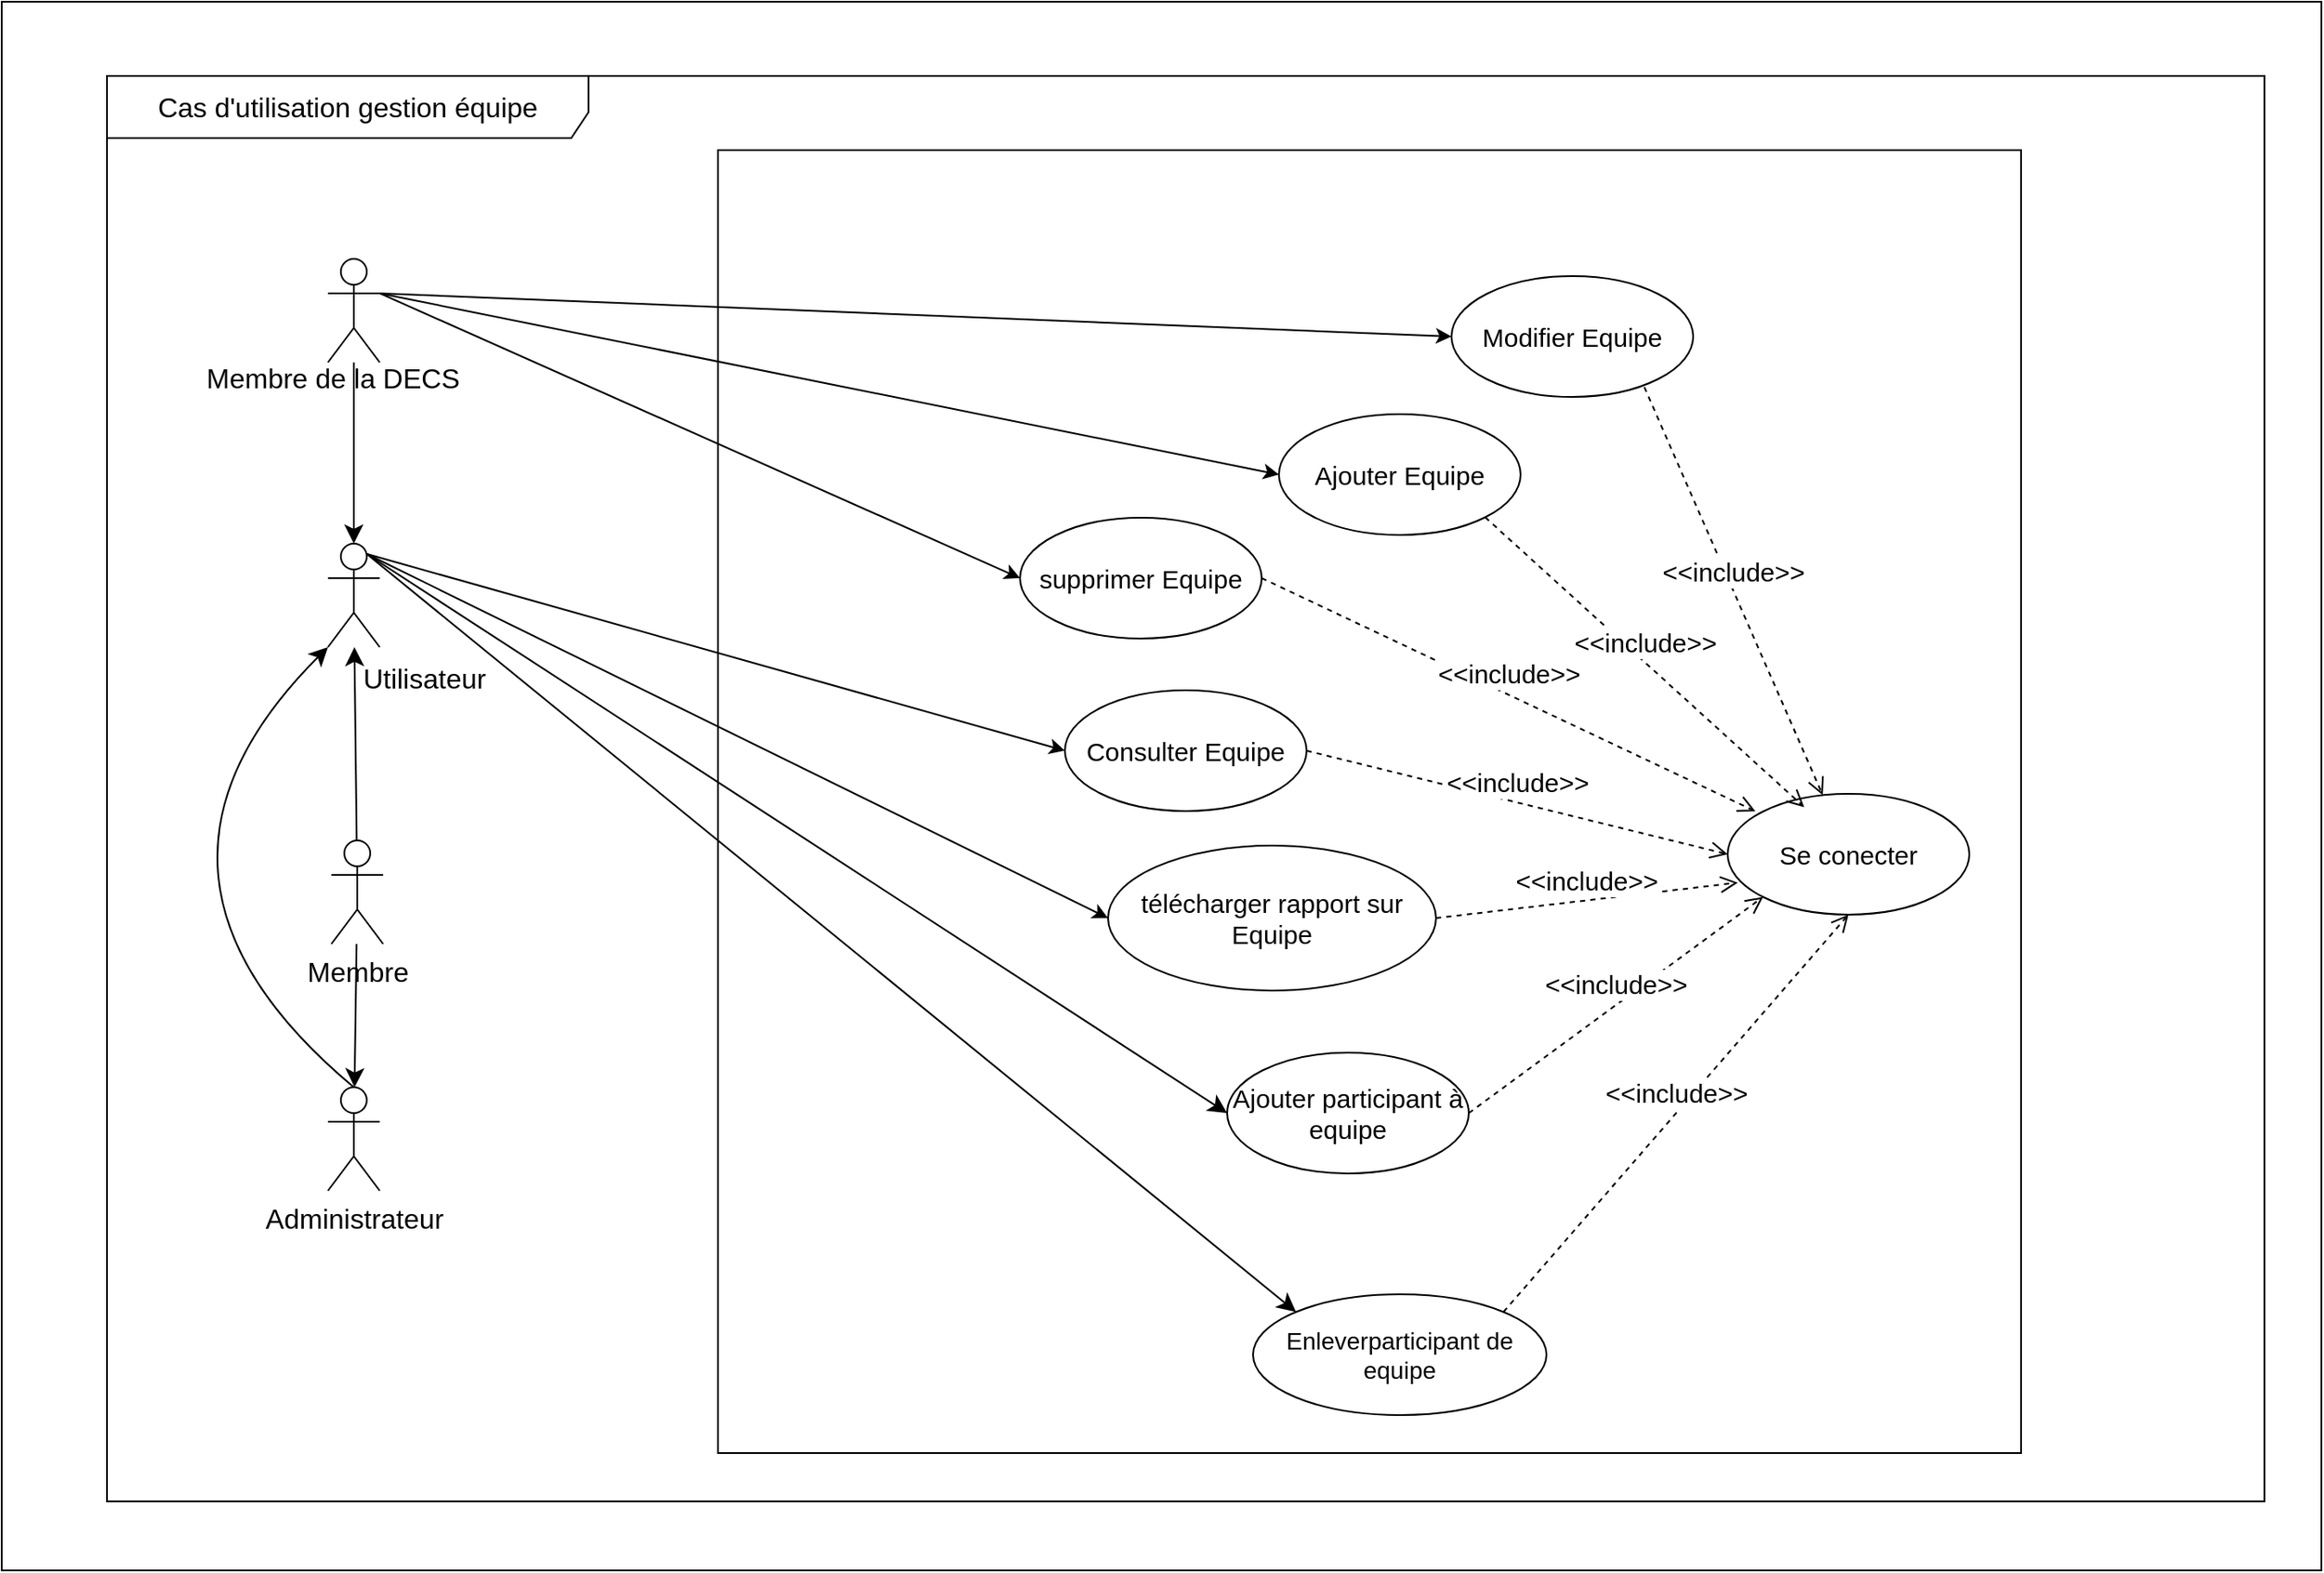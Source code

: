 <mxfile version="24.8.3">
  <diagram name="Page-1" id="KTxAUgvPdfuoOStK3KRO">
    <mxGraphModel dx="4557" dy="5350" grid="1" gridSize="10" guides="1" tooltips="1" connect="1" arrows="1" fold="1" page="1" pageScale="1" pageWidth="3300" pageHeight="4681" math="0" shadow="0">
      <root>
        <mxCell id="0" />
        <mxCell id="1" parent="0" />
        <mxCell id="KnkK7DIoWYK5DNCra6GS-11" value="" style="rounded=0;whiteSpace=wrap;html=1;" vertex="1" parent="1">
          <mxGeometry x="-170" y="-79" width="1344" height="909" as="geometry" />
        </mxCell>
        <mxCell id="KnkK7DIoWYK5DNCra6GS-12" value="" style="whiteSpace=wrap;html=1;aspect=fixed;" vertex="1" parent="1">
          <mxGeometry x="245" y="7" width="755" height="755" as="geometry" />
        </mxCell>
        <mxCell id="KnkK7DIoWYK5DNCra6GS-13" style="edgeStyle=none;curved=1;rounded=0;orthogonalLoop=1;jettySize=auto;html=1;fontSize=12;startSize=8;endSize=8;" edge="1" parent="1" source="KnkK7DIoWYK5DNCra6GS-16" target="KnkK7DIoWYK5DNCra6GS-17">
          <mxGeometry relative="1" as="geometry" />
        </mxCell>
        <mxCell id="KnkK7DIoWYK5DNCra6GS-14" value="" style="edgeStyle=none;curved=1;rounded=0;orthogonalLoop=1;jettySize=auto;html=1;fontSize=12;startSize=8;endSize=8;" edge="1" parent="1" source="KnkK7DIoWYK5DNCra6GS-16" target="KnkK7DIoWYK5DNCra6GS-19">
          <mxGeometry relative="1" as="geometry" />
        </mxCell>
        <mxCell id="KnkK7DIoWYK5DNCra6GS-15" style="edgeStyle=none;curved=1;rounded=0;orthogonalLoop=1;jettySize=auto;html=1;entryX=0;entryY=0.5;entryDx=0;entryDy=0;fontSize=12;startSize=8;endSize=8;exitX=0.75;exitY=0.1;exitDx=0;exitDy=0;exitPerimeter=0;" edge="1" parent="1" source="KnkK7DIoWYK5DNCra6GS-17" target="KnkK7DIoWYK5DNCra6GS-40">
          <mxGeometry relative="1" as="geometry" />
        </mxCell>
        <mxCell id="KnkK7DIoWYK5DNCra6GS-16" value="&lt;font style=&quot;font-size: 16px;&quot;&gt;Membre&lt;/font&gt;" style="shape=umlActor;verticalLabelPosition=bottom;verticalAlign=top;html=1;outlineConnect=0;" vertex="1" parent="1">
          <mxGeometry x="21" y="407" width="30" height="60" as="geometry" />
        </mxCell>
        <mxCell id="KnkK7DIoWYK5DNCra6GS-17" value="" style="shape=umlActor;verticalLabelPosition=bottom;verticalAlign=top;html=1;outlineConnect=0;" vertex="1" parent="1">
          <mxGeometry x="19" y="235" width="30" height="60" as="geometry" />
        </mxCell>
        <mxCell id="KnkK7DIoWYK5DNCra6GS-18" style="edgeStyle=none;curved=1;rounded=0;orthogonalLoop=1;jettySize=auto;html=1;fontSize=12;startSize=8;endSize=8;exitX=0.5;exitY=0;exitDx=0;exitDy=0;exitPerimeter=0;entryX=0;entryY=1;entryDx=0;entryDy=0;entryPerimeter=0;" edge="1" parent="1" source="KnkK7DIoWYK5DNCra6GS-19" target="KnkK7DIoWYK5DNCra6GS-17">
          <mxGeometry relative="1" as="geometry">
            <mxPoint x="37" y="297" as="targetPoint" />
            <mxPoint x="-33" y="550" as="sourcePoint" />
            <Array as="points">
              <mxPoint x="-113" y="427" />
            </Array>
          </mxGeometry>
        </mxCell>
        <mxCell id="KnkK7DIoWYK5DNCra6GS-19" value="&lt;font style=&quot;font-size: 16px;&quot;&gt;Administrateur&lt;/font&gt;" style="shape=umlActor;verticalLabelPosition=bottom;verticalAlign=top;html=1;outlineConnect=0;" vertex="1" parent="1">
          <mxGeometry x="19" y="550" width="30" height="60" as="geometry" />
        </mxCell>
        <mxCell id="KnkK7DIoWYK5DNCra6GS-21" value="" style="shape=umlActor;verticalLabelPosition=bottom;verticalAlign=top;html=1;outlineConnect=0;" vertex="1" parent="1">
          <mxGeometry x="19" y="70" width="30" height="60" as="geometry" />
        </mxCell>
        <mxCell id="KnkK7DIoWYK5DNCra6GS-22" style="edgeStyle=none;curved=1;rounded=0;orthogonalLoop=1;jettySize=auto;html=1;entryX=0.5;entryY=0;entryDx=0;entryDy=0;entryPerimeter=0;fontSize=12;startSize=8;endSize=8;" edge="1" parent="1" source="KnkK7DIoWYK5DNCra6GS-21" target="KnkK7DIoWYK5DNCra6GS-17">
          <mxGeometry relative="1" as="geometry" />
        </mxCell>
        <mxCell id="KnkK7DIoWYK5DNCra6GS-23" value="Utilisateur" style="text;html=1;align=center;verticalAlign=middle;whiteSpace=wrap;rounded=0;fontSize=16;" vertex="1" parent="1">
          <mxGeometry x="45" y="298" width="60" height="30" as="geometry" />
        </mxCell>
        <mxCell id="KnkK7DIoWYK5DNCra6GS-25" style="edgeStyle=none;curved=1;rounded=0;orthogonalLoop=1;jettySize=auto;html=1;entryX=0;entryY=0;entryDx=0;entryDy=0;fontSize=12;startSize=8;endSize=8;exitX=0.75;exitY=0.1;exitDx=0;exitDy=0;exitPerimeter=0;" edge="1" parent="1" source="KnkK7DIoWYK5DNCra6GS-17" target="KnkK7DIoWYK5DNCra6GS-41">
          <mxGeometry relative="1" as="geometry" />
        </mxCell>
        <mxCell id="KnkK7DIoWYK5DNCra6GS-28" value="&lt;font style=&quot;font-size: 16px;&quot;&gt;Cas d&#39;utilisation gestion équipe&lt;/font&gt;" style="shape=umlFrame;whiteSpace=wrap;html=1;pointerEvents=0;recursiveResize=0;container=1;collapsible=0;width=279;height=36;" vertex="1" parent="1">
          <mxGeometry x="-109" y="-36" width="1250" height="826" as="geometry" />
        </mxCell>
        <mxCell id="KnkK7DIoWYK5DNCra6GS-29" value="Membre de la DECS" style="text;html=1;align=center;verticalAlign=middle;whiteSpace=wrap;rounded=0;fontSize=16;" vertex="1" parent="KnkK7DIoWYK5DNCra6GS-28">
          <mxGeometry x="51" y="160" width="160" height="30" as="geometry" />
        </mxCell>
        <mxCell id="KnkK7DIoWYK5DNCra6GS-32" value="&lt;font style=&quot;font-size: 15px;&quot;&gt;Consulter Equipe&lt;/font&gt;" style="ellipse;whiteSpace=wrap;html=1;" vertex="1" parent="KnkK7DIoWYK5DNCra6GS-28">
          <mxGeometry x="555" y="356" width="140" height="70" as="geometry" />
        </mxCell>
        <mxCell id="KnkK7DIoWYK5DNCra6GS-31" value="&lt;font style=&quot;font-size: 15px;&quot;&gt;supprimer Equipe&lt;/font&gt;" style="ellipse;whiteSpace=wrap;html=1;" vertex="1" parent="KnkK7DIoWYK5DNCra6GS-28">
          <mxGeometry x="529" y="256" width="140" height="70" as="geometry" />
        </mxCell>
        <mxCell id="KnkK7DIoWYK5DNCra6GS-48" value="&lt;font style=&quot;font-size: 15px;&quot;&gt;télécharger rapport sur Equipe&lt;/font&gt;" style="ellipse;whiteSpace=wrap;html=1;" vertex="1" parent="KnkK7DIoWYK5DNCra6GS-28">
          <mxGeometry x="580" y="446" width="190" height="84" as="geometry" />
        </mxCell>
        <mxCell id="KnkK7DIoWYK5DNCra6GS-30" value="&lt;font style=&quot;font-size: 15px;&quot;&gt;Se conecter&lt;/font&gt;" style="ellipse;whiteSpace=wrap;html=1;" vertex="1" parent="1">
          <mxGeometry x="830" y="380" width="140" height="70" as="geometry" />
        </mxCell>
        <mxCell id="KnkK7DIoWYK5DNCra6GS-33" value="&lt;font style=&quot;font-size: 15px;&quot;&gt;Modifier Equipe&lt;/font&gt;" style="ellipse;whiteSpace=wrap;html=1;" vertex="1" parent="1">
          <mxGeometry x="670" y="80" width="140" height="70" as="geometry" />
        </mxCell>
        <mxCell id="KnkK7DIoWYK5DNCra6GS-34" value="&lt;font style=&quot;font-size: 15px;&quot;&gt;Ajouter Equipe&lt;/font&gt;" style="ellipse;whiteSpace=wrap;html=1;" vertex="1" parent="1">
          <mxGeometry x="570" y="160" width="140" height="70" as="geometry" />
        </mxCell>
        <mxCell id="KnkK7DIoWYK5DNCra6GS-36" value="" style="endArrow=classic;html=1;rounded=0;exitX=1;exitY=0.333;exitDx=0;exitDy=0;exitPerimeter=0;entryX=0;entryY=0.5;entryDx=0;entryDy=0;" edge="1" parent="1" source="KnkK7DIoWYK5DNCra6GS-21" target="KnkK7DIoWYK5DNCra6GS-33">
          <mxGeometry width="50" height="50" relative="1" as="geometry">
            <mxPoint x="380" y="310" as="sourcePoint" />
            <mxPoint x="430" y="260" as="targetPoint" />
          </mxGeometry>
        </mxCell>
        <mxCell id="KnkK7DIoWYK5DNCra6GS-37" value="" style="endArrow=classic;html=1;rounded=0;exitX=1;exitY=0.333;exitDx=0;exitDy=0;exitPerimeter=0;entryX=0;entryY=0.5;entryDx=0;entryDy=0;" edge="1" parent="1" source="KnkK7DIoWYK5DNCra6GS-21" target="KnkK7DIoWYK5DNCra6GS-34">
          <mxGeometry width="50" height="50" relative="1" as="geometry">
            <mxPoint x="370" y="310" as="sourcePoint" />
            <mxPoint x="420" y="260" as="targetPoint" />
          </mxGeometry>
        </mxCell>
        <mxCell id="KnkK7DIoWYK5DNCra6GS-38" value="" style="endArrow=classic;html=1;rounded=0;exitX=0.75;exitY=0.1;exitDx=0;exitDy=0;exitPerimeter=0;entryX=0;entryY=0.5;entryDx=0;entryDy=0;" edge="1" parent="1" source="KnkK7DIoWYK5DNCra6GS-17" target="KnkK7DIoWYK5DNCra6GS-32">
          <mxGeometry width="50" height="50" relative="1" as="geometry">
            <mxPoint x="390" y="310" as="sourcePoint" />
            <mxPoint x="440" y="260" as="targetPoint" />
          </mxGeometry>
        </mxCell>
        <mxCell id="KnkK7DIoWYK5DNCra6GS-39" value="" style="endArrow=classic;html=1;rounded=0;exitX=1;exitY=0.333;exitDx=0;exitDy=0;exitPerimeter=0;entryX=0;entryY=0.5;entryDx=0;entryDy=0;" edge="1" parent="1" source="KnkK7DIoWYK5DNCra6GS-21" target="KnkK7DIoWYK5DNCra6GS-31">
          <mxGeometry width="50" height="50" relative="1" as="geometry">
            <mxPoint x="350" y="320" as="sourcePoint" />
            <mxPoint x="400" y="270" as="targetPoint" />
          </mxGeometry>
        </mxCell>
        <mxCell id="KnkK7DIoWYK5DNCra6GS-40" value="&lt;font style=&quot;font-size: 15px;&quot;&gt;Ajouter participant à equipe&lt;/font&gt;" style="ellipse;whiteSpace=wrap;html=1;" vertex="1" parent="1">
          <mxGeometry x="540" y="530" width="140" height="70" as="geometry" />
        </mxCell>
        <mxCell id="KnkK7DIoWYK5DNCra6GS-41" value="&lt;font style=&quot;font-size: 14px;&quot;&gt;Enleverparticipant de equipe&lt;/font&gt;" style="ellipse;whiteSpace=wrap;html=1;" vertex="1" parent="1">
          <mxGeometry x="555" y="670" width="170" height="70" as="geometry" />
        </mxCell>
        <mxCell id="KnkK7DIoWYK5DNCra6GS-42" value="&lt;font style=&quot;font-size: 15px;&quot;&gt;&amp;lt;&amp;lt;include&amp;gt;&amp;gt;&lt;/font&gt;" style="html=1;verticalAlign=bottom;endArrow=open;dashed=1;endSize=8;curved=0;rounded=0;exitX=1;exitY=1;exitDx=0;exitDy=0;entryX=0.317;entryY=0.11;entryDx=0;entryDy=0;entryPerimeter=0;" edge="1" parent="1" source="KnkK7DIoWYK5DNCra6GS-34" target="KnkK7DIoWYK5DNCra6GS-30">
          <mxGeometry relative="1" as="geometry">
            <mxPoint x="570" y="280" as="sourcePoint" />
            <mxPoint x="490" y="280" as="targetPoint" />
          </mxGeometry>
        </mxCell>
        <mxCell id="KnkK7DIoWYK5DNCra6GS-43" value="&lt;font style=&quot;font-size: 15px;&quot;&gt;&amp;lt;&amp;lt;include&amp;gt;&amp;gt;&lt;/font&gt;" style="html=1;verticalAlign=bottom;endArrow=open;dashed=1;endSize=8;curved=0;rounded=0;exitX=0.798;exitY=0.919;exitDx=0;exitDy=0;exitPerimeter=0;" edge="1" parent="1" source="KnkK7DIoWYK5DNCra6GS-33" target="KnkK7DIoWYK5DNCra6GS-30">
          <mxGeometry relative="1" as="geometry">
            <mxPoint x="570" y="280" as="sourcePoint" />
            <mxPoint x="490" y="280" as="targetPoint" />
          </mxGeometry>
        </mxCell>
        <mxCell id="KnkK7DIoWYK5DNCra6GS-44" value="&lt;font style=&quot;font-size: 15px;&quot;&gt;&amp;lt;&amp;lt;include&amp;gt;&amp;gt;&lt;/font&gt;" style="html=1;verticalAlign=bottom;endArrow=open;dashed=1;endSize=8;curved=0;rounded=0;entryX=0.115;entryY=0.145;entryDx=0;entryDy=0;entryPerimeter=0;exitX=1;exitY=0.5;exitDx=0;exitDy=0;" edge="1" parent="1" source="KnkK7DIoWYK5DNCra6GS-31" target="KnkK7DIoWYK5DNCra6GS-30">
          <mxGeometry relative="1" as="geometry">
            <mxPoint x="680" y="300" as="sourcePoint" />
            <mxPoint x="600" y="300" as="targetPoint" />
          </mxGeometry>
        </mxCell>
        <mxCell id="KnkK7DIoWYK5DNCra6GS-45" value="&lt;font style=&quot;font-size: 15px;&quot;&gt;&amp;lt;&amp;lt;include&amp;gt;&amp;gt;&lt;/font&gt;" style="html=1;verticalAlign=bottom;endArrow=open;dashed=1;endSize=8;curved=0;rounded=0;exitX=1;exitY=0.5;exitDx=0;exitDy=0;entryX=0;entryY=0.5;entryDx=0;entryDy=0;" edge="1" parent="1" source="KnkK7DIoWYK5DNCra6GS-32" target="KnkK7DIoWYK5DNCra6GS-30">
          <mxGeometry relative="1" as="geometry">
            <mxPoint x="680" y="300" as="sourcePoint" />
            <mxPoint x="600" y="300" as="targetPoint" />
          </mxGeometry>
        </mxCell>
        <mxCell id="KnkK7DIoWYK5DNCra6GS-46" value="&lt;font style=&quot;font-size: 15px;&quot;&gt;&amp;lt;&amp;lt;include&amp;gt;&amp;gt;&lt;/font&gt;" style="html=1;verticalAlign=bottom;endArrow=open;dashed=1;endSize=8;curved=0;rounded=0;exitX=1;exitY=0.5;exitDx=0;exitDy=0;entryX=0;entryY=1;entryDx=0;entryDy=0;" edge="1" parent="1" source="KnkK7DIoWYK5DNCra6GS-40" target="KnkK7DIoWYK5DNCra6GS-30">
          <mxGeometry relative="1" as="geometry">
            <mxPoint x="630" y="470" as="sourcePoint" />
            <mxPoint x="550" y="470" as="targetPoint" />
          </mxGeometry>
        </mxCell>
        <mxCell id="KnkK7DIoWYK5DNCra6GS-47" value="&lt;font style=&quot;font-size: 15px;&quot;&gt;&amp;lt;&amp;lt;include&amp;gt;&amp;gt;&lt;/font&gt;" style="html=1;verticalAlign=bottom;endArrow=open;dashed=1;endSize=8;curved=0;rounded=0;exitX=1;exitY=0;exitDx=0;exitDy=0;entryX=0.5;entryY=1;entryDx=0;entryDy=0;" edge="1" parent="1" source="KnkK7DIoWYK5DNCra6GS-41" target="KnkK7DIoWYK5DNCra6GS-30">
          <mxGeometry relative="1" as="geometry">
            <mxPoint x="630" y="540" as="sourcePoint" />
            <mxPoint x="550" y="540" as="targetPoint" />
          </mxGeometry>
        </mxCell>
        <mxCell id="KnkK7DIoWYK5DNCra6GS-49" value="" style="endArrow=classic;html=1;rounded=0;exitX=0.75;exitY=0.1;exitDx=0;exitDy=0;exitPerimeter=0;entryX=0;entryY=0.5;entryDx=0;entryDy=0;" edge="1" parent="1" source="KnkK7DIoWYK5DNCra6GS-17" target="KnkK7DIoWYK5DNCra6GS-48">
          <mxGeometry width="50" height="50" relative="1" as="geometry">
            <mxPoint x="420" y="530" as="sourcePoint" />
            <mxPoint x="470" y="480" as="targetPoint" />
          </mxGeometry>
        </mxCell>
        <mxCell id="KnkK7DIoWYK5DNCra6GS-50" value="&lt;font style=&quot;font-size: 15px;&quot;&gt;&amp;lt;&amp;lt;include&amp;gt;&amp;gt;&lt;/font&gt;" style="html=1;verticalAlign=bottom;endArrow=open;dashed=1;endSize=8;curved=0;rounded=0;exitX=1;exitY=0.5;exitDx=0;exitDy=0;entryX=0.042;entryY=0.735;entryDx=0;entryDy=0;entryPerimeter=0;" edge="1" parent="1" source="KnkK7DIoWYK5DNCra6GS-48" target="KnkK7DIoWYK5DNCra6GS-30">
          <mxGeometry relative="1" as="geometry">
            <mxPoint x="690" y="575" as="sourcePoint" />
            <mxPoint x="860" y="449" as="targetPoint" />
          </mxGeometry>
        </mxCell>
      </root>
    </mxGraphModel>
  </diagram>
</mxfile>
